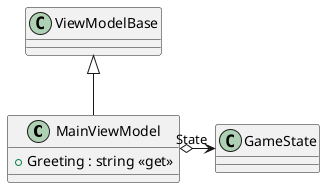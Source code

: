 @startuml
class MainViewModel {
    + Greeting : string <<get>>
}
ViewModelBase <|-- MainViewModel
MainViewModel o-> "State" GameState
@enduml
